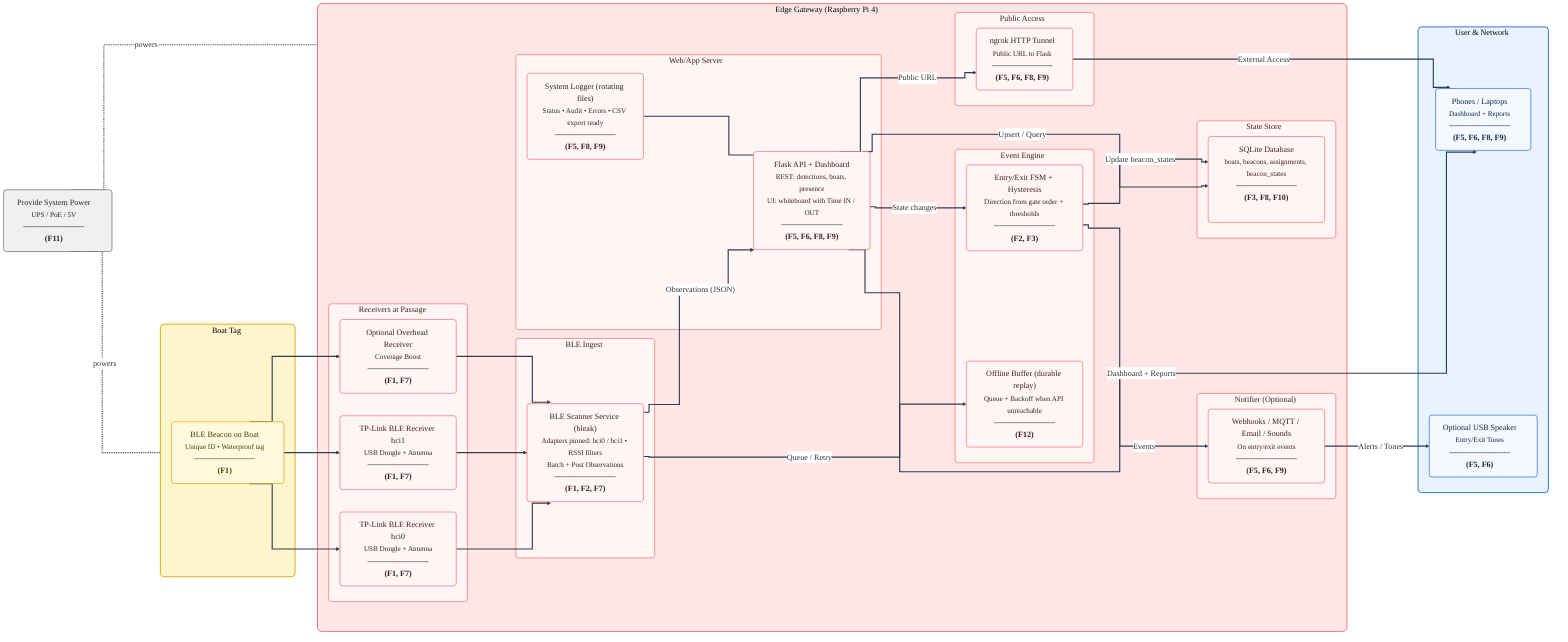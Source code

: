 %%{init: {
  "theme": "base",
  "themeVariables": {
    "fontSize": "18px",
    "fontFamily": "Inter, Arial, sans-serif",
    "primaryColor": "#ffffff",
    "primaryBorderColor": "#222222",
    "lineColor": "#2c3e50",
    "arrowheadSize": 12
  },
  "flowchart": { "curve": "step" }
}}%%

flowchart LR

%% =========================
%% MAIN BLOCKS (subgraphs)
%% =========================

subgraph UN["User & Network"]
  direction TB
  U1["Phones / Laptops<br/><span style='font-size:16px'>Dashboard + Reports</span><br/><span style='font-size:16px'>────────────</span><br/><b>(F5, F6, F8, F9)</b>"]
  U2["Optional USB Speaker<br/><span style='font-size:16px'>Entry/Exit Tones</span><br/><span style='font-size:16px'>────────────</span><br/><b>(F5, F6)</b>"]
end

subgraph EG["Edge Gateway (Raspberry Pi 4)"]
  direction LR

  subgraph RX["Receivers at Passage"]
    direction TB
    R1["TP‑Link BLE Receiver hci0<br/><span style='font-size:16px'>USB Dongle + Antenna</span><br/><span style='font-size:16px'>────────────</span><br/><b>(F1, F7)</b>"]
    R2["TP‑Link BLE Receiver hci1<br/><span style='font-size:16px'>USB Dongle + Antenna</span><br/><span style='font-size:16px'>────────────</span><br/><b>(F1, F7)</b>"]
    R3["Optional Overhead Receiver<br/><span style='font-size:16px'>Coverage Boost</span><br/><span style='font-size:16px'>────────────</span><br/><b>(F1, F7)</b>"]
  end

  subgraph INJ["BLE Ingest"]
    direction TB
    S1["BLE Scanner Service (bleak)<br/><span style='font-size:16px'>Adapters pinned: hci0 / hci1 • RSSI filters</span><br/><span style='font-size:16px'>Batch + Post Observations</span><br/><span style='font-size:16px'>────────────</span><br/><b>(F1, F2, F7)</b>"]
  end

  subgraph EVT["Event Engine"]
    direction TB
    E1["Entry/Exit FSM + Hysteresis<br/><span style='font-size:16px'>Direction from gate order + thresholds</span><br/><span style='font-size:16px'>────────────</span><br/><b>(F2, F3)</b>"]
    E2["Offline Buffer (durable replay)<br/><span style='font-size:16px'>Queue + Backoff when API unreachable</span><br/><span style='font-size:16px'>────────────</span><br/><b>(F12)</b>"]
  end

  subgraph ST["State Store"]
    direction TB
    DB["SQLite Database<br/><span style='font-size:16px'>boats, beacons, assignments, beacon_states</span><br/><span style='font-size:16px'>────────────</span><br/><b>(F3, F8, F10)</b>"]
  end

  subgraph WEB["Web/App Server"]
    direction TB
    W1["Flask API + Dashboard<br/><span style='font-size:16px'>REST: detections, boats, presence</span><br/><span style='font-size:16px'>UI: whiteboard with Time IN / OUT</span><br/><span style='font-size:16px'>────────────</span><br/><b>(F5, F6, F8, F9)</b>"]
    W2["System Logger (rotating files)<br/><span style='font-size:16px'>Status • Audit • Errors • CSV export ready</span><br/><span style='font-size:16px'>────────────</span><br/><b>(F5, F8, F9)</b>"]
  end

  subgraph NT["Notifier (Optional)"]
    N1["Webhooks / MQTT / Email / Sounds<br/><span style='font-size:16px'>On entry/exit events</span><br/><span style='font-size:16px'>────────────</span><br/><b>(F5, F6, F9)</b>"]
  end

  subgraph PUB["Public Access"]
    T1["ngrok HTTP Tunnel<br/><span style='font-size:16px'>Public URL to Flask</span><br/><span style='font-size:16px'>────────────</span><br/><b>(F5, F6, F8, F9)</b>"]
  end
end

subgraph BT["Boat Tag"]
  B1["BLE Beacon on Boat<br/><span style='font-size:16px'>Unique ID • Waterproof tag</span><br/><span style='font-size:16px'>────────────</span><br/><b>(F1)</b>"]
end

PWR["Provide System Power<br/><span style='font-size:16px'>UPS / PoE / 5V</span><br/><span style='font-size:16px'>────────────</span><br/><b>(F11)</b>"]

%% =========================
%% FLOWS (orthogonal, larger arrows)
%% =========================

B1 --> R1
B1 --> R2
B1 --> R3

R1 --> S1
R2 --> S1
R3 --> S1

S1 -- "Observations (JSON)" --> W1
S1 -- "Queue / Retry" --> E2
W1 -- "Upsert / Query" --> DB
E1 -- "Update beacon_states" --> DB
W1 -- "State changes" --> E1

W1 -- "Dashboard + Reports" --> U1
W1 -- "Public URL" --> T1
T1 -- "External Access" --> U1
E1 -- "Events" --> N1
N1 -- "Alerts / Tones" --> U2

W2 --- W1
PWR -. "powers" .- EG
PWR -. "powers" .- BT

%% =========================
%% COLOR CODING (white background friendly)
%% Main block fills vs. inner items slightly contrasted
%% =========================

%% User & Network
style UN fill:#e8f3ff,stroke:#1e6bd6,stroke-width:2px,rx:8,ry:8
classDef unInner fill:#f5f9ff,stroke:#1e6bd6,stroke-width:1.5px,rx:6,ry:6,color:#0f2647
class U1,U2 unInner

%% Edge Gateway (light red theme)
style EG fill:#ffe6e6,stroke:#ff6b6b,stroke-width:2px,rx:10,ry:10
classDef egInner fill:#fff5f5,stroke:#ff6b6b,stroke-width:1.5px,rx:6,ry:6,color:#3d1f1f
class RX,INJ,EVT,ST,WEB,NT,PUB egInner
class R1,R2,R3,S1,E1,E2,DB,W1,W2,N1,T1 egInner

%% Boat Tag (warm yellow)
style BT fill:#fff5cc,stroke:#e0a400,stroke-width:2px,rx:8,ry:8
classDef btInner fill:#fff9dd,stroke:#e0a400,stroke-width:1.5px,rx:6,ry:6,color:#4a3b00
class B1 btInner

%% Power (neutral gray)
classDef power fill:#f0f0f0,stroke:#666666,stroke-width:1.5px,rx:6,ry:6,color:#222222
class PWR power

%% Link styles (thicker for visibility on white)
linkStyle default stroke:#2c3e50,stroke-width:2.5px